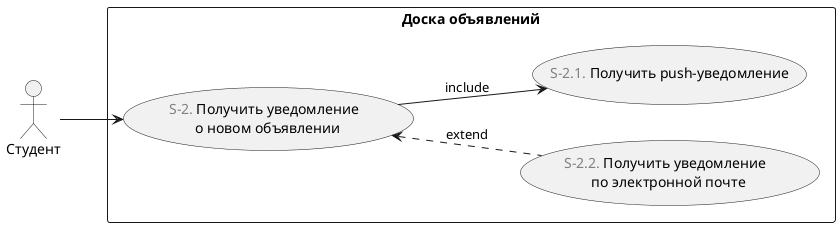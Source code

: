 ﻿@startuml
'https://plantuml.com/use-case-diagram

left to right direction

:Студент: as student

rectangle "Доска объявлений" {
    (<font color="gray">S-2.</font> Получить уведомление \n о новом объявлении) as get_notification_about_publishing
    
    student --> get_notification_about_publishing
    
    get_notification_about_publishing <.. (<font color="gray">S-2.2.</font> Получить уведомление \n по электронной почте) : extend   
    get_notification_about_publishing --> (<font color="gray">S-2.1.</font> Получить push-уведомление) : include   
}

@enduml